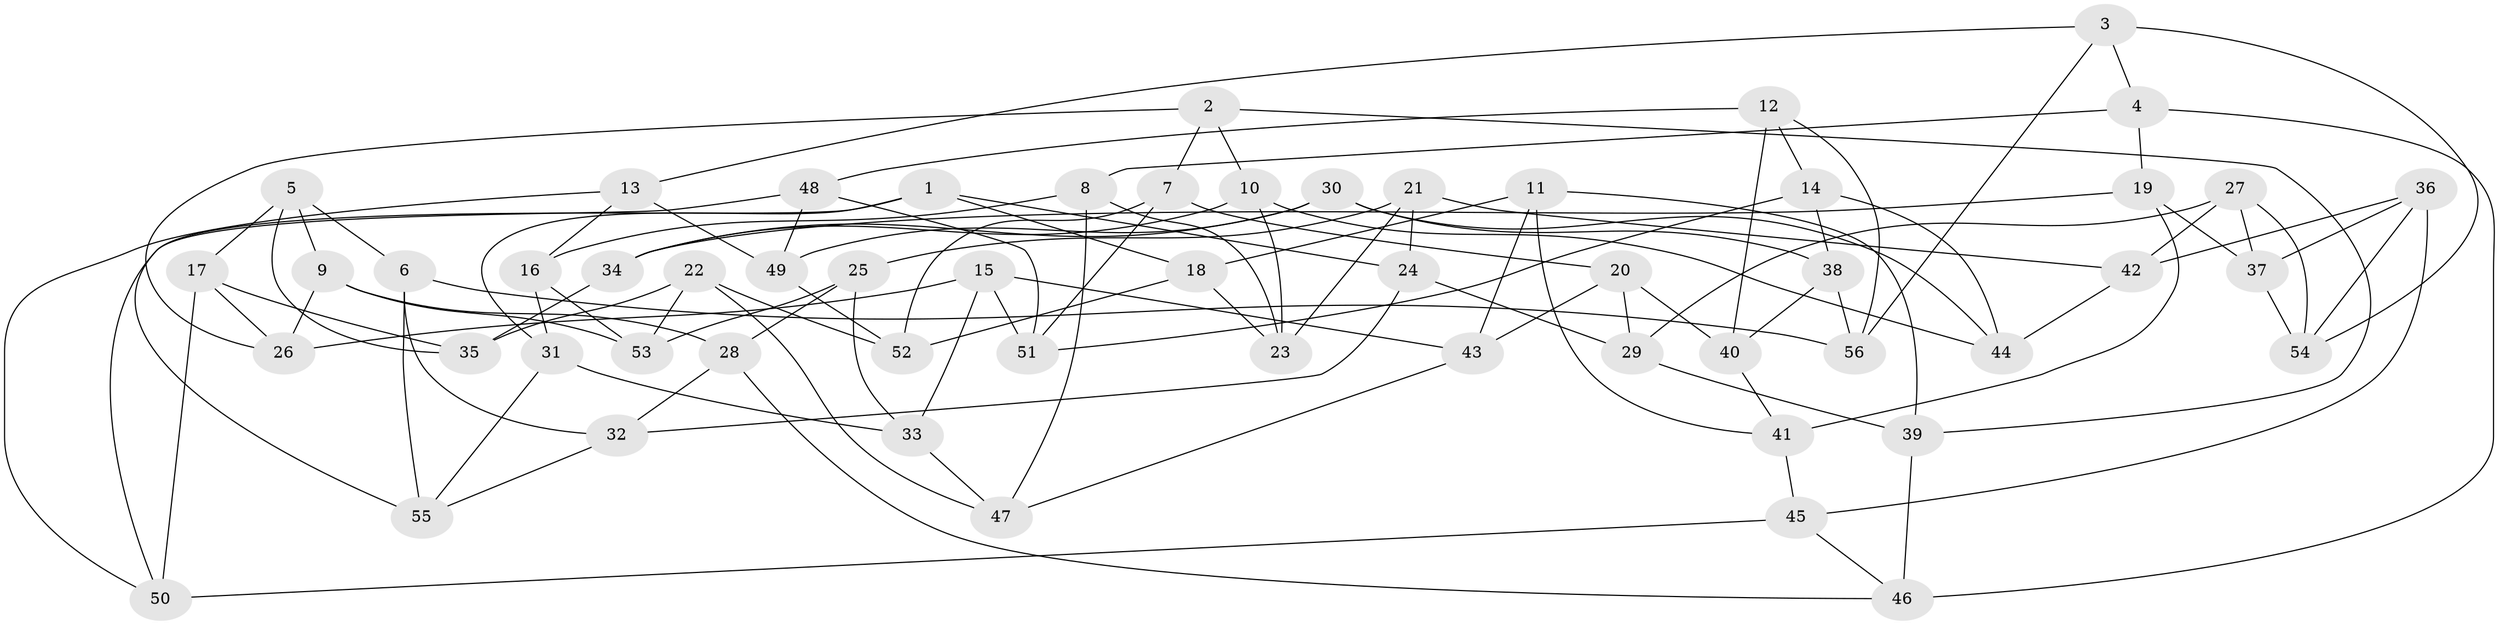 // coarse degree distribution, {4: 0.65, 6: 0.2, 5: 0.1, 3: 0.05}
// Generated by graph-tools (version 1.1) at 2025/38/03/04/25 23:38:16]
// undirected, 56 vertices, 112 edges
graph export_dot {
  node [color=gray90,style=filled];
  1;
  2;
  3;
  4;
  5;
  6;
  7;
  8;
  9;
  10;
  11;
  12;
  13;
  14;
  15;
  16;
  17;
  18;
  19;
  20;
  21;
  22;
  23;
  24;
  25;
  26;
  27;
  28;
  29;
  30;
  31;
  32;
  33;
  34;
  35;
  36;
  37;
  38;
  39;
  40;
  41;
  42;
  43;
  44;
  45;
  46;
  47;
  48;
  49;
  50;
  51;
  52;
  53;
  54;
  55;
  56;
  1 -- 50;
  1 -- 18;
  1 -- 24;
  1 -- 31;
  2 -- 39;
  2 -- 26;
  2 -- 7;
  2 -- 10;
  3 -- 13;
  3 -- 54;
  3 -- 4;
  3 -- 56;
  4 -- 46;
  4 -- 8;
  4 -- 19;
  5 -- 35;
  5 -- 17;
  5 -- 9;
  5 -- 6;
  6 -- 55;
  6 -- 56;
  6 -- 32;
  7 -- 51;
  7 -- 20;
  7 -- 52;
  8 -- 47;
  8 -- 23;
  8 -- 16;
  9 -- 28;
  9 -- 53;
  9 -- 26;
  10 -- 23;
  10 -- 44;
  10 -- 34;
  11 -- 39;
  11 -- 18;
  11 -- 43;
  11 -- 41;
  12 -- 40;
  12 -- 56;
  12 -- 14;
  12 -- 48;
  13 -- 16;
  13 -- 50;
  13 -- 49;
  14 -- 44;
  14 -- 38;
  14 -- 51;
  15 -- 51;
  15 -- 43;
  15 -- 33;
  15 -- 26;
  16 -- 53;
  16 -- 31;
  17 -- 50;
  17 -- 35;
  17 -- 26;
  18 -- 52;
  18 -- 23;
  19 -- 37;
  19 -- 34;
  19 -- 41;
  20 -- 29;
  20 -- 43;
  20 -- 40;
  21 -- 25;
  21 -- 23;
  21 -- 24;
  21 -- 42;
  22 -- 53;
  22 -- 52;
  22 -- 35;
  22 -- 47;
  24 -- 29;
  24 -- 32;
  25 -- 28;
  25 -- 53;
  25 -- 33;
  27 -- 37;
  27 -- 42;
  27 -- 29;
  27 -- 54;
  28 -- 46;
  28 -- 32;
  29 -- 39;
  30 -- 44;
  30 -- 49;
  30 -- 34;
  30 -- 38;
  31 -- 33;
  31 -- 55;
  32 -- 55;
  33 -- 47;
  34 -- 35;
  36 -- 42;
  36 -- 37;
  36 -- 54;
  36 -- 45;
  37 -- 54;
  38 -- 40;
  38 -- 56;
  39 -- 46;
  40 -- 41;
  41 -- 45;
  42 -- 44;
  43 -- 47;
  45 -- 46;
  45 -- 50;
  48 -- 49;
  48 -- 55;
  48 -- 51;
  49 -- 52;
}
